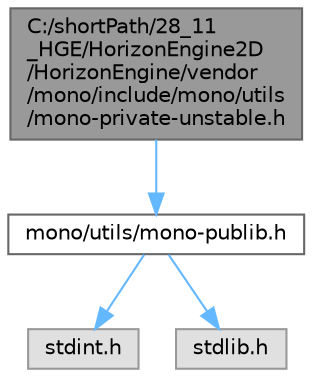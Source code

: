 digraph "C:/shortPath/28_11_HGE/HorizonEngine2D/HorizonEngine/vendor/mono/include/mono/utils/mono-private-unstable.h"
{
 // LATEX_PDF_SIZE
  bgcolor="transparent";
  edge [fontname=Helvetica,fontsize=10,labelfontname=Helvetica,labelfontsize=10];
  node [fontname=Helvetica,fontsize=10,shape=box,height=0.2,width=0.4];
  Node1 [label="C:/shortPath/28_11\l_HGE/HorizonEngine2D\l/HorizonEngine/vendor\l/mono/include/mono/utils\l/mono-private-unstable.h",height=0.2,width=0.4,color="gray40", fillcolor="grey60", style="filled", fontcolor="black",tooltip=" "];
  Node1 -> Node2 [color="steelblue1",style="solid"];
  Node2 [label="mono/utils/mono-publib.h",height=0.2,width=0.4,color="grey40", fillcolor="white", style="filled",URL="$mono-publib_8h.html",tooltip=" "];
  Node2 -> Node3 [color="steelblue1",style="solid"];
  Node3 [label="stdint.h",height=0.2,width=0.4,color="grey60", fillcolor="#E0E0E0", style="filled",tooltip=" "];
  Node2 -> Node4 [color="steelblue1",style="solid"];
  Node4 [label="stdlib.h",height=0.2,width=0.4,color="grey60", fillcolor="#E0E0E0", style="filled",tooltip=" "];
}
